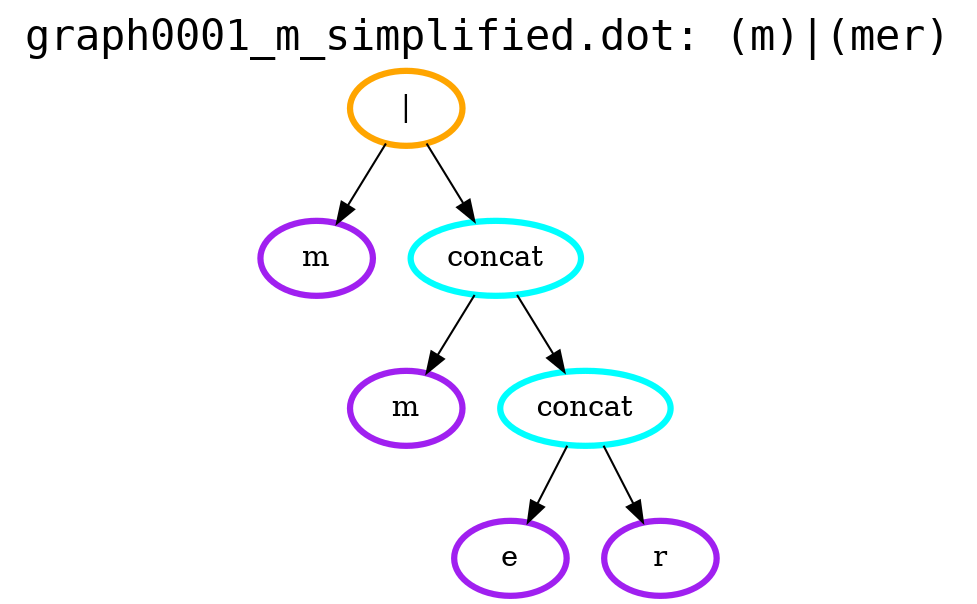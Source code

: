 digraph G {
  labelloc="t";
  label="graph0001_m_simplified.dot: (m)|(mer)";
  fontsize=20;
  fontname="Courier";
  mgnhjzxkrkqaqzzlqwnbjisbnvvccp [label="|", color="orange", penwidth=3];
  mgnhjzxkrkqaqzzlqwnbjisbnvvccp -> mbjubrzchzgyakbitfhxhnmftubdrp;
  mbjubrzchzgyakbitfhxhnmftubdrp [label="m", color="purple", penwidth=3];
  mgnhjzxkrkqaqzzlqwnbjisbnvvccp -> ynuzsplnqiliaokdbjwevfzmyrzopd;
  ynuzsplnqiliaokdbjwevfzmyrzopd [label="concat", color="cyan", penwidth=3];
  ynuzsplnqiliaokdbjwevfzmyrzopd -> bxuiwbhxcbddkxhlvuylamrmwyjaac;
  bxuiwbhxcbddkxhlvuylamrmwyjaac [label="m", color="purple", penwidth=3];
  ynuzsplnqiliaokdbjwevfzmyrzopd -> ciyiooasjorlcqkxocbxmstwcqvehe;
  ciyiooasjorlcqkxocbxmstwcqvehe [label="concat", color="cyan", penwidth=3];
  ciyiooasjorlcqkxocbxmstwcqvehe -> tdjglejvayurvnilkyoggjzkvjnrur;
  tdjglejvayurvnilkyoggjzkvjnrur [label="e", color="purple", penwidth=3];
  ciyiooasjorlcqkxocbxmstwcqvehe -> okzymzuqxzficakncxvafgihvzttli;
  okzymzuqxzficakncxvafgihvzttli [label="r", color="purple", penwidth=3];
}

